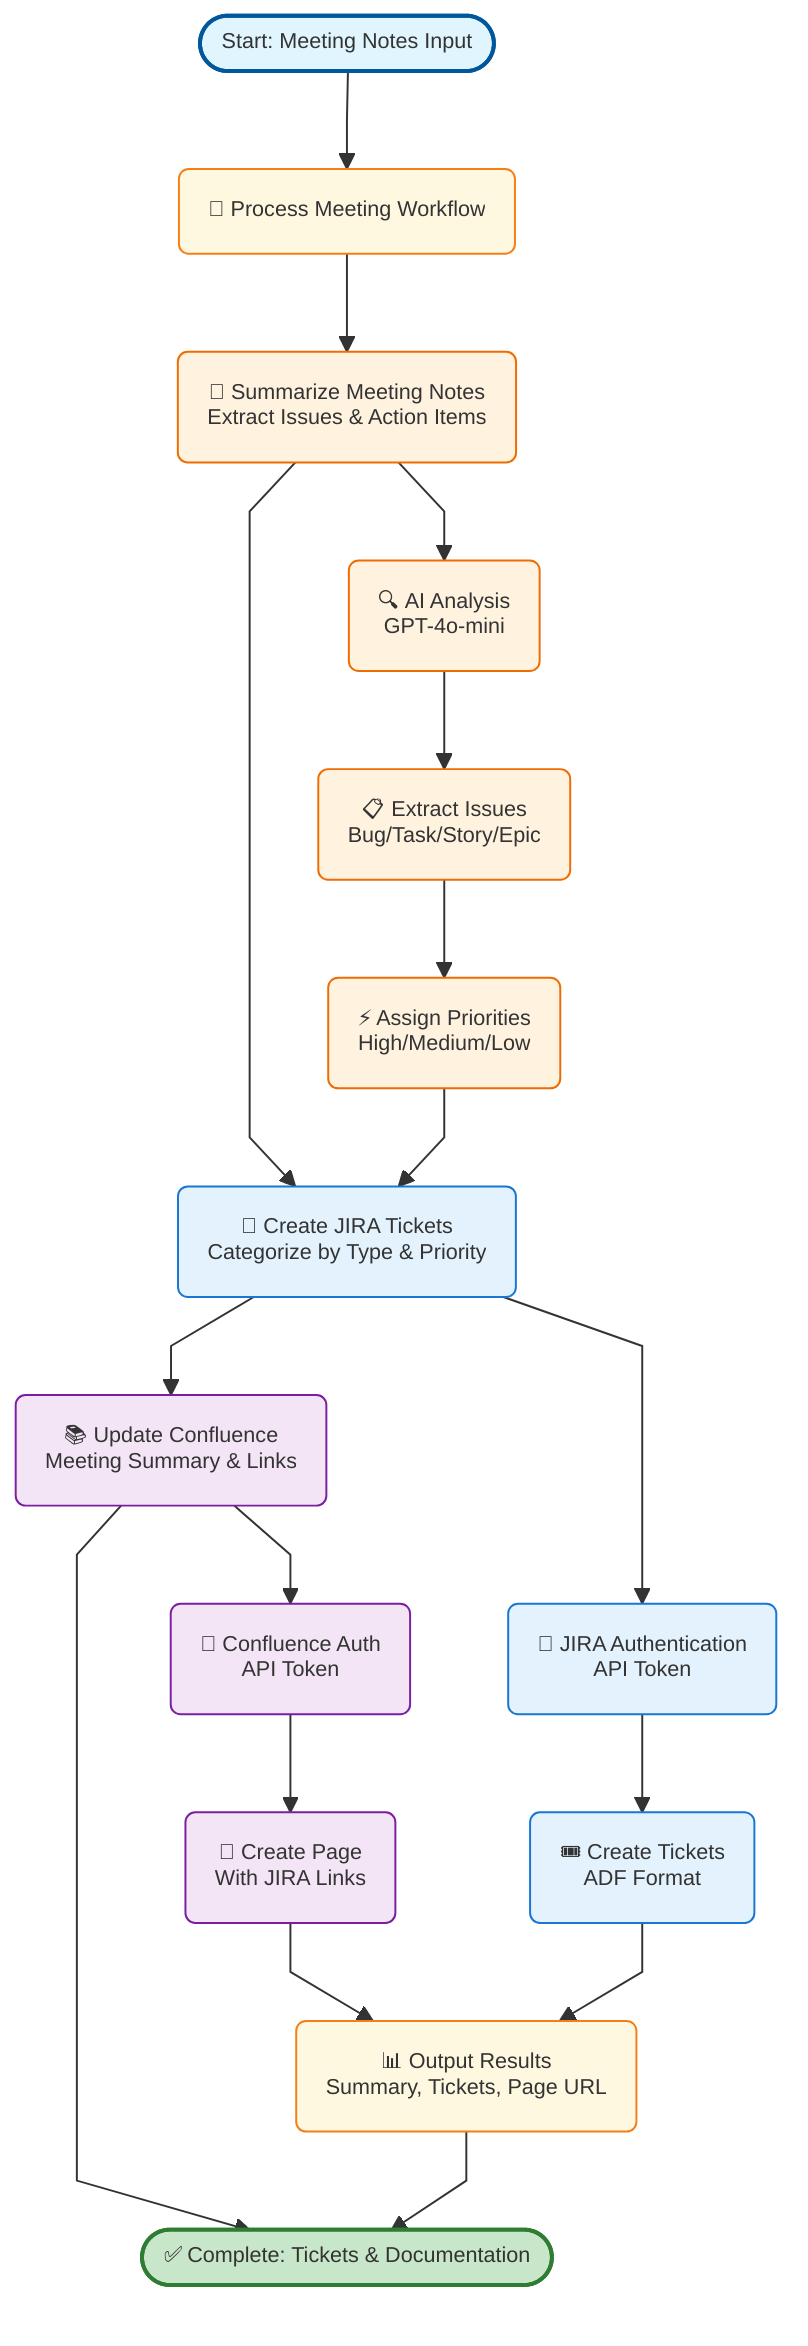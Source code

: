 ---
config:
  flowchart:
    curve: linear
---
graph TD;
	__start__([<p>Start: Meeting Notes Input</p>]):::first
	process_meeting(📝 Process Meeting Workflow)
	summarize(🤖 Summarize Meeting Notes<br/>Extract Issues & Action Items)
	jira_creation(🎫 Create JIRA Tickets<br/>Categorize by Type & Priority)
	confluence_update(📚 Update Confluence<br/>Meeting Summary & Links)
	__end__([<p>✅ Complete: Tickets & Documentation</p>]):::last
	
	%% Main workflow
	__start__ --> process_meeting
	process_meeting --> summarize
	summarize --> jira_creation
	jira_creation --> confluence_update
	confluence_update --> __end__
	
	%% Sub-processes
	ai_analysis(🔍 AI Analysis<br/>GPT-4o-mini)
	issue_extract(📋 Extract Issues<br/>Bug/Task/Story/Epic)
	priority_assign(⚡ Assign Priorities<br/>High/Medium/Low)
	
	summarize --> ai_analysis
	ai_analysis --> issue_extract
	issue_extract --> priority_assign
	priority_assign --> jira_creation
	
	%% JIRA Integration
	jira_auth(🔑 JIRA Authentication<br/>API Token)
	ticket_create(🎟️ Create Tickets<br/>ADF Format)
	
	jira_creation --> jira_auth
	jira_auth --> ticket_create
	
	%% Confluence Integration
	conf_auth(🔐 Confluence Auth<br/>API Token)
	page_create(📄 Create Page<br/>With JIRA Links)
	
	confluence_update --> conf_auth
	conf_auth --> page_create
	
	%% Output
	output_summary(📊 Output Results<br/>Summary, Tickets, Page URL)
	page_create --> output_summary
	ticket_create --> output_summary
	output_summary --> __end__
	
	%% Styling
	classDef default fill:#f2f0ff,line-height:1.2,font-size:11px
	classDef first fill:#e1f5fe,stroke:#01579b,stroke-width:2px
	classDef last fill:#c8e6c9,stroke:#2e7d32,stroke-width:2px
	classDef ai fill:#fff3e0,stroke:#ef6c00
	classDef jira fill:#e3f2fd,stroke:#1976d2
	classDef confluence fill:#f3e5f5,stroke:#7b1fa2
	classDef process fill:#fff8e1,stroke:#f57f17
	
	class summarize,ai_analysis,issue_extract,priority_assign ai
	class jira_creation,jira_auth,ticket_create jira
	class confluence_update,conf_auth,page_create confluence
	class process_meeting,output_summary process